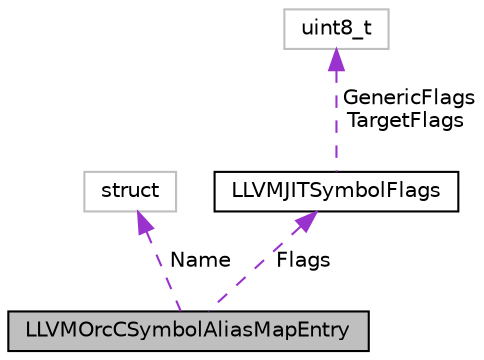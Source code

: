 digraph "LLVMOrcCSymbolAliasMapEntry"
{
 // LATEX_PDF_SIZE
  bgcolor="transparent";
  edge [fontname="Helvetica",fontsize="10",labelfontname="Helvetica",labelfontsize="10"];
  node [fontname="Helvetica",fontsize="10",shape=record];
  Node1 [label="LLVMOrcCSymbolAliasMapEntry",height=0.2,width=0.4,color="black", fillcolor="grey75", style="filled", fontcolor="black",tooltip="Represents a SymbolAliasMapEntry."];
  Node2 -> Node1 [dir="back",color="darkorchid3",fontsize="10",style="dashed",label=" Name" ,fontname="Helvetica"];
  Node2 [label="struct",height=0.2,width=0.4,color="grey75",tooltip=" "];
  Node3 -> Node1 [dir="back",color="darkorchid3",fontsize="10",style="dashed",label=" Flags" ,fontname="Helvetica"];
  Node3 [label="LLVMJITSymbolFlags",height=0.2,width=0.4,color="black",URL="$structLLVMJITSymbolFlags.html",tooltip="Represents the linkage flags for a symbol definition."];
  Node4 -> Node3 [dir="back",color="darkorchid3",fontsize="10",style="dashed",label=" GenericFlags\nTargetFlags" ,fontname="Helvetica"];
  Node4 [label="uint8_t",height=0.2,width=0.4,color="grey75",tooltip=" "];
}
